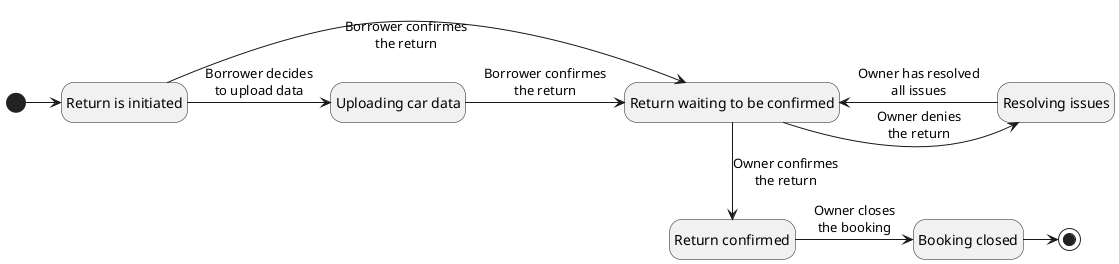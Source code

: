 @startuml
hide empty description

state "Return is initiated" as ReturnInitialization
state "Uploading car data" as CarDataUpload
state "Return waiting to be confirmed" as ReturnWaits

state "Return confirmed" as ReturnConfirmed
state "Booking closed" as BookingClosed
state "Resolving issues" as ResolvingIssues


[*] -> ReturnInitialization
ReturnInitialization -> CarDataUpload : Borrower decides\nto upload data
CarDataUpload -> ReturnWaits : Borrower confirmes\nthe return
ReturnInitialization -> ReturnWaits : Borrower confirmes\nthe return
ReturnWaits -d-> ReturnConfirmed : Owner confirmes\nthe return
ReturnWaits -> ResolvingIssues : Owner denies\nthe return
ResolvingIssues -> ReturnWaits : Owner has resolved\nall issues

ReturnConfirmed -> BookingClosed : Owner closes\nthe booking

BookingClosed ->[*]
@enduml